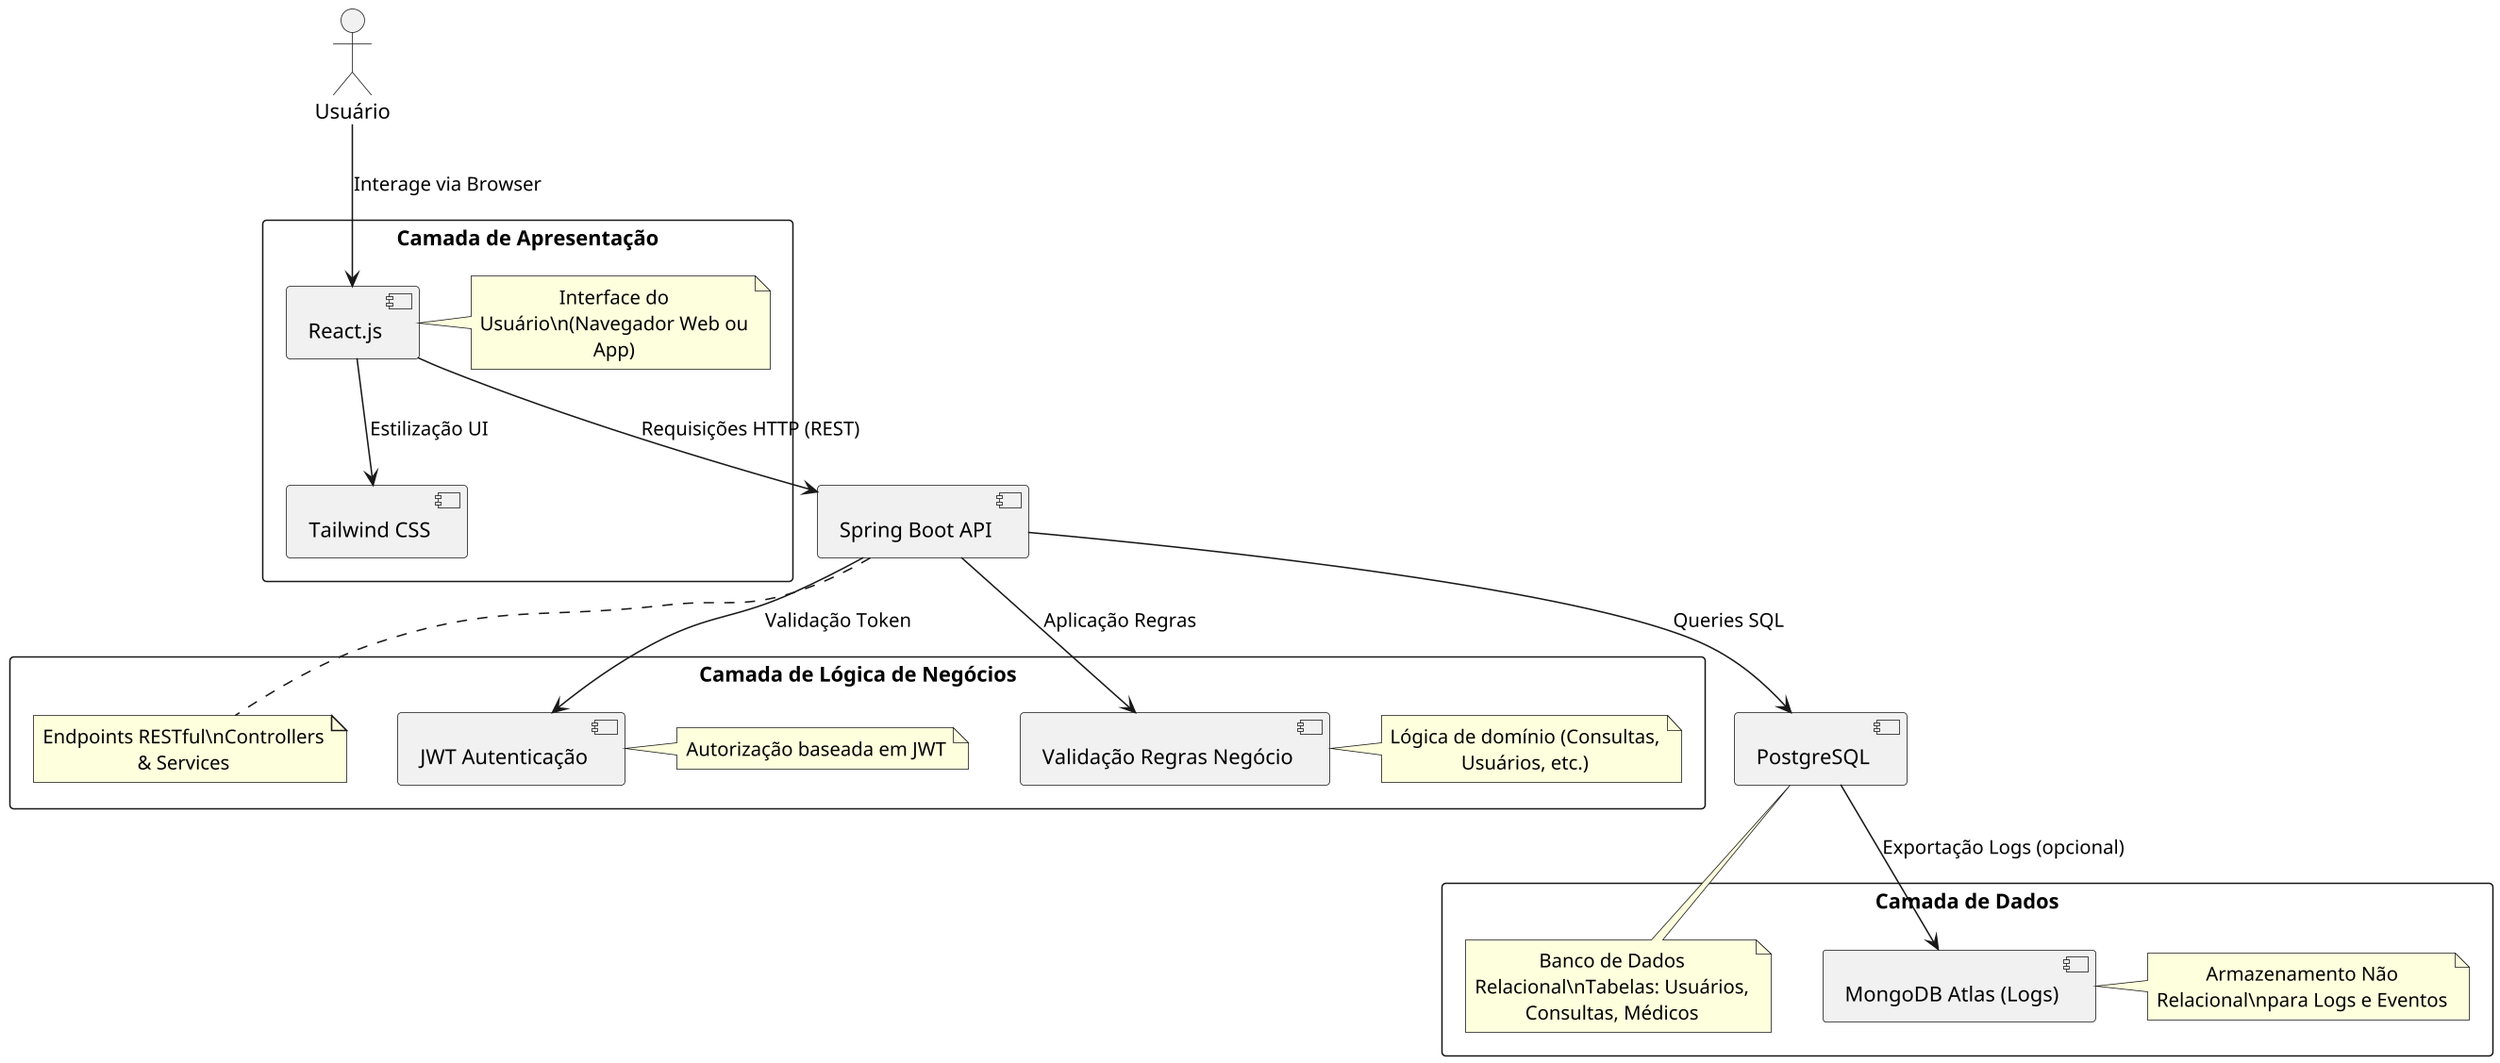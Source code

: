 @startuml Arquitetura_Sistema_VidaMaisSaude

skinparam packageStyle rectangle
skinparam shadowing false
skinparam defaultTextAlignment center
skinparam wrapWidth 200
skinparam dpi 150

actor "Usuário" as U

' Camada de Apresentação
package "Camada de Apresentação" {
    [React.js]
    [Tailwind CSS]

    [React.js] -down-> [Tailwind CSS] : Estilização UI
    note right of [React.js]
        Interface do Usuário\n(Navegador Web ou App)
    end note
}

U -down-> [React.js] : Interage via Browser

' Comunicação entre Apresentação e Negócios
[React.js] -down-> [Spring Boot API] : Requisições HTTP (REST)

' Camada de Negócios
package "Camada de Lógica de Negócios" {
    [Spring Boot API]
    [JWT Autenticação]
    [Validação Regras Negócio]

    [Spring Boot API] -down-> [JWT Autenticação] : Validação Token
    [Spring Boot API] -down-> [Validação Regras Negócio] : Aplicação Regras

    note right of [Spring Boot API]
        Endpoints RESTful\nControllers & Services
    end note

    note right of [JWT Autenticação]
        Autorização baseada em JWT
    end note

    note right of [Validação Regras Negócio]
        Lógica de domínio (Consultas, Usuários, etc.)
    end note
}

' Comunicação entre Negócios e Dados
[Spring Boot API] -down-> [PostgreSQL] : Queries SQL

' Camada de Dados
package "Camada de Dados" {
    [PostgreSQL]
    [MongoDB Atlas (Logs)]

    [PostgreSQL] -down-> [MongoDB Atlas (Logs)] : Exportação Logs (opcional)

    note right of [PostgreSQL]
        Banco de Dados Relacional\nTabelas: Usuários, Consultas, Médicos
    end note

    note right of [MongoDB Atlas (Logs)]
        Armazenamento Não Relacional\npara Logs e Eventos
    end note
}

@enduml
